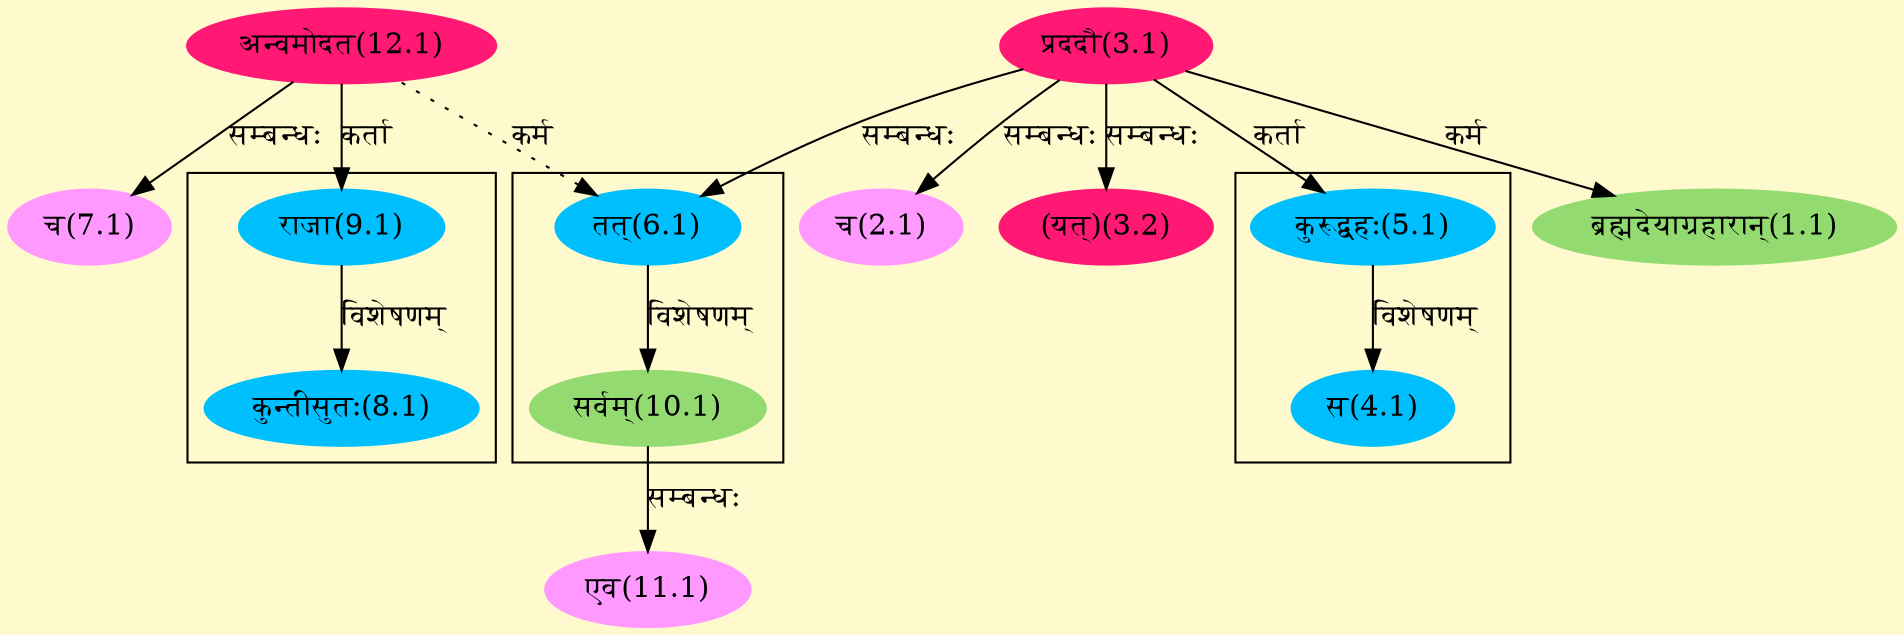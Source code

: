 digraph G{
rankdir=BT;
 compound=true;
 bgcolor="lemonchiffon1";

subgraph cluster_1{
Node4_1 [style=filled, color="#00BFFF" label = "स(4.1)"]
Node5_1 [style=filled, color="#00BFFF" label = "कुरूद्वहः(5.1)"]

}

subgraph cluster_2{
Node8_1 [style=filled, color="#00BFFF" label = "कुन्तीसुतः(8.1)"]
Node9_1 [style=filled, color="#00BFFF" label = "राजा(9.1)"]

}

subgraph cluster_3{
Node10_1 [style=filled, color="#93DB70" label = "सर्वम्(10.1)"]
Node6_1 [style=filled, color="#00BFFF" label = "तत्(6.1)"]

}
Node1_1 [style=filled, color="#93DB70" label = "ब्रह्मदेयाग्रहारान्(1.1)"]
Node3_1 [style=filled, color="#FF1975" label = "प्रददौ(3.1)"]
Node2_1 [style=filled, color="#FF99FF" label = "च(2.1)"]
Node4_1 [style=filled, color="#00BFFF" label = "स(4.1)"]
Node3_2 [style=filled, color="#FF1975" label = "(यत्)(3.2)"]
Node5_1 [style=filled, color="#00BFFF" label = "कुरूद्वहः(5.1)"]
Node6_1 [style=filled, color="#00BFFF" label = "तत्(6.1)"]
Node12_1 [style=filled, color="#FF1975" label = "अन्वमोदत(12.1)"]
Node7_1 [style=filled, color="#FF99FF" label = "च(7.1)"]
Node9_1 [style=filled, color="#00BFFF" label = "राजा(9.1)"]
Node11_1 [style=filled, color="#FF99FF" label = "एव(11.1)"]
Node10_1 [style=filled, color="#93DB70" label = "सर्वम्(10.1)"]
/* Start of Relations section */

Node1_1 -> Node3_1 [  label="कर्म"  dir="back" ]
Node2_1 -> Node3_1 [  label="सम्बन्धः"  dir="back" ]
Node3_2 -> Node3_1 [  label="सम्बन्धः"  dir="back" ]
Node4_1 -> Node5_1 [  label="विशेषणम्"  dir="back" ]
Node5_1 -> Node3_1 [  label="कर्ता"  dir="back" ]
Node6_1 -> Node3_1 [  label="सम्बन्धः"  dir="back" ]
Node6_1 -> Node12_1 [ style=dotted label="कर्म"  dir="back" ]
Node7_1 -> Node12_1 [  label="सम्बन्धः"  dir="back" ]
Node8_1 -> Node9_1 [  label="विशेषणम्"  dir="back" ]
Node9_1 -> Node12_1 [  label="कर्ता"  dir="back" ]
Node10_1 -> Node6_1 [  label="विशेषणम्"  dir="back" ]
Node11_1 -> Node10_1 [  label="सम्बन्धः"  dir="back" ]
}
